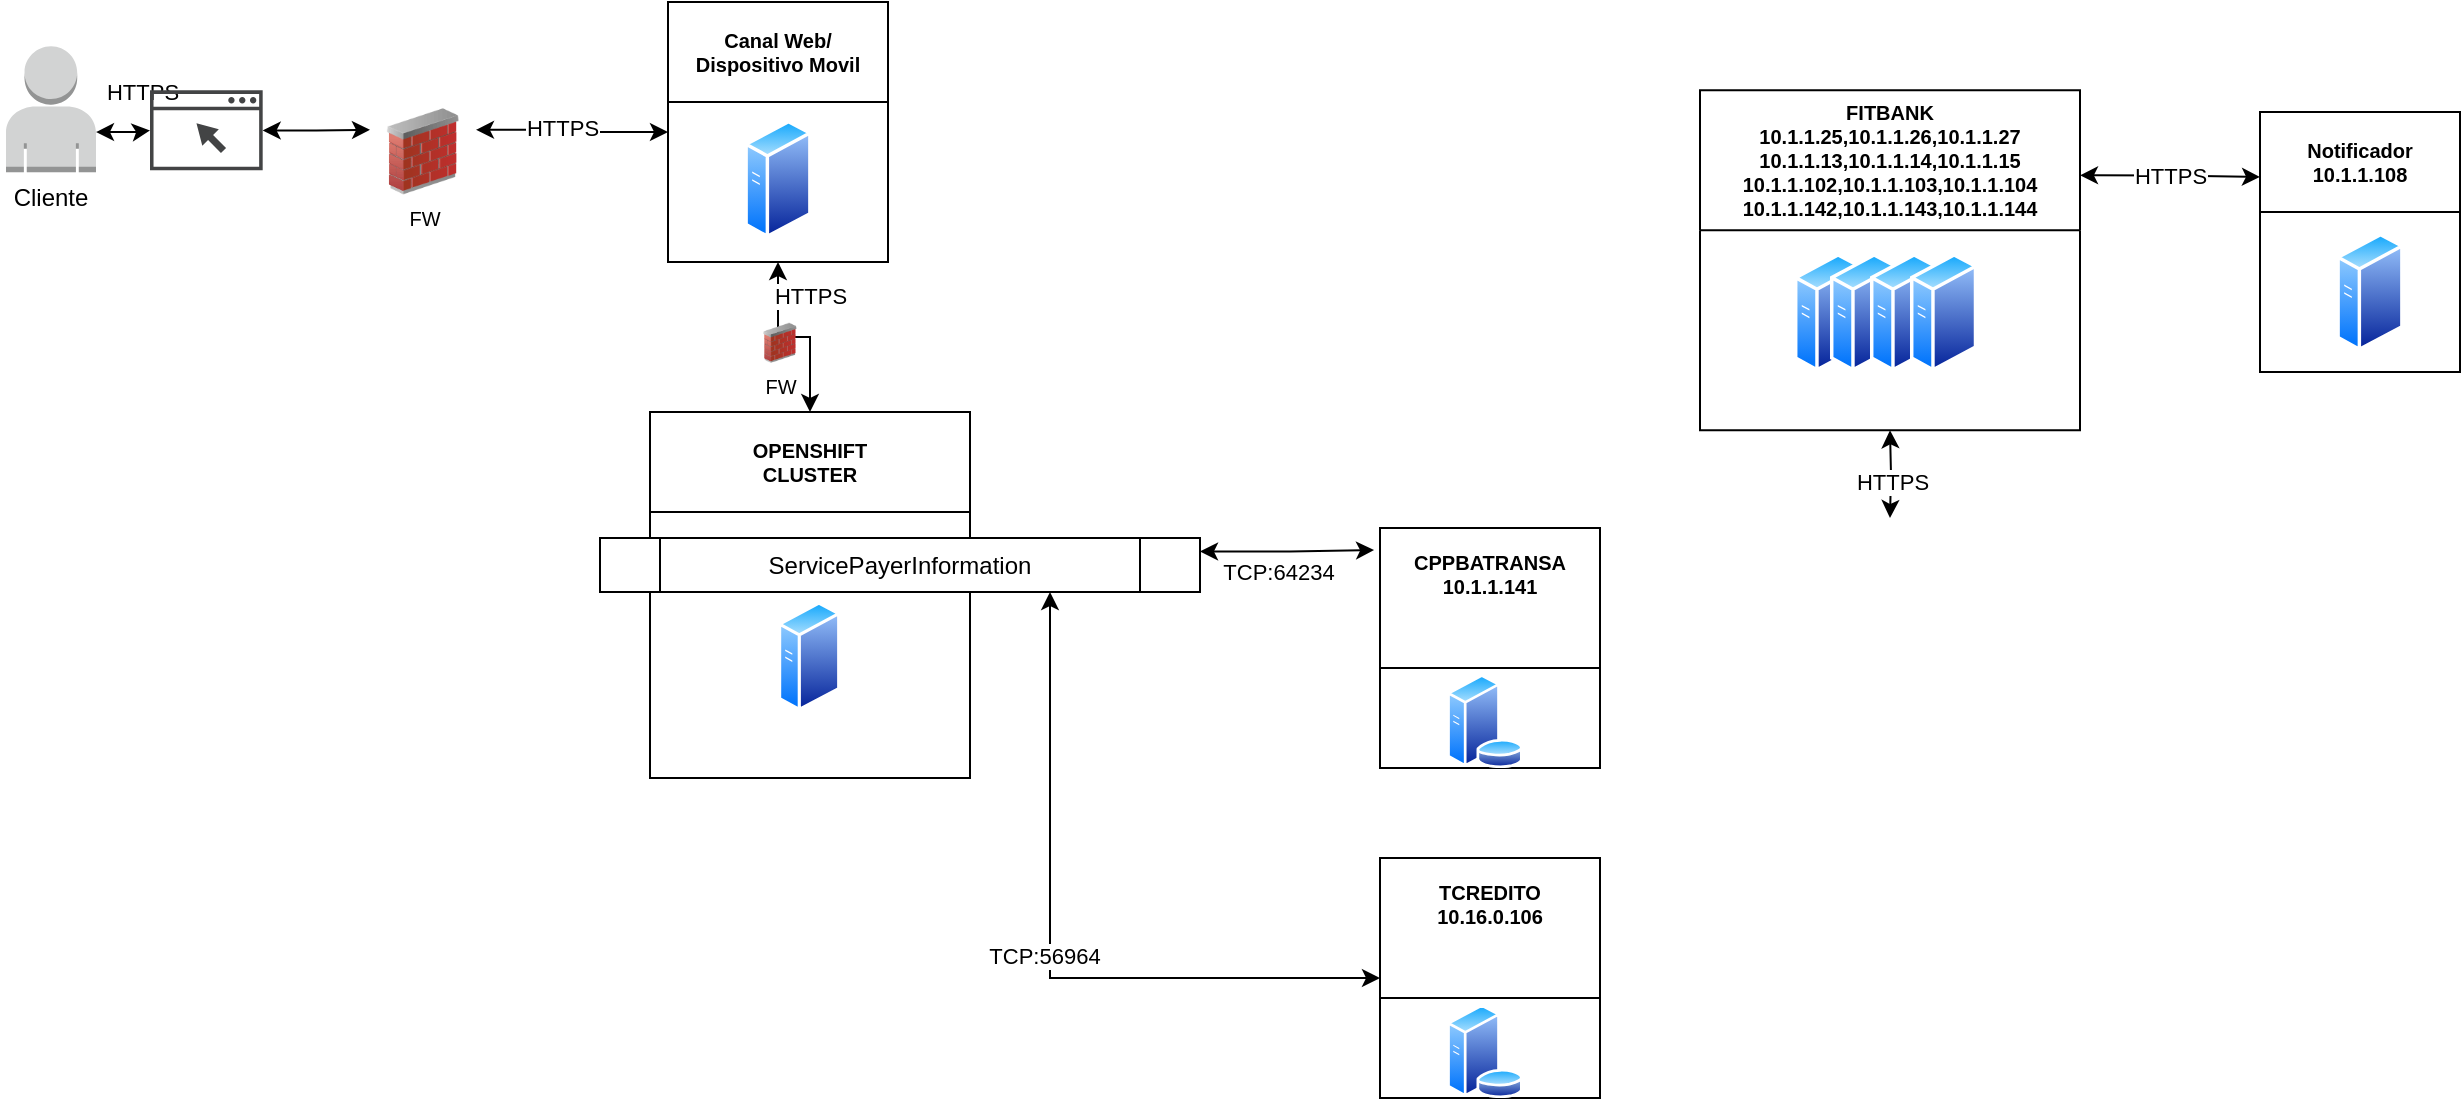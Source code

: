 <mxfile version="23.1.6" type="github">
  <diagram name="Page-1" id="cdJFgnRZKSv7TjTgte76">
    <mxGraphModel dx="1034" dy="420" grid="1" gridSize="10" guides="1" tooltips="1" connect="1" arrows="1" fold="1" page="1" pageScale="1" pageWidth="850" pageHeight="1100" math="0" shadow="0">
      <root>
        <mxCell id="0" />
        <mxCell id="1" parent="0" />
        <mxCell id="kGz52Ocv0qRSrAAiTenu-2" style="edgeStyle=orthogonalEdgeStyle;rounded=0;orthogonalLoop=1;jettySize=auto;html=1;exitX=1;exitY=0.25;exitDx=0;exitDy=0;startArrow=classic;startFill=1;entryX=0;entryY=0.5;entryDx=0;entryDy=0;" parent="1" source="kGz52Ocv0qRSrAAiTenu-5" target="kGz52Ocv0qRSrAAiTenu-16" edge="1">
          <mxGeometry relative="1" as="geometry">
            <mxPoint x="511" y="185" as="targetPoint" />
          </mxGeometry>
        </mxCell>
        <mxCell id="kGz52Ocv0qRSrAAiTenu-3" value="HTTPS" style="edgeLabel;html=1;align=center;verticalAlign=middle;resizable=0;points=[];" parent="kGz52Ocv0qRSrAAiTenu-2" vertex="1" connectable="0">
          <mxGeometry x="-0.12" y="1" relative="1" as="geometry">
            <mxPoint as="offset" />
          </mxGeometry>
        </mxCell>
        <mxCell id="kGz52Ocv0qRSrAAiTenu-4" value="HTTPS" style="edgeLabel;html=1;align=center;verticalAlign=middle;resizable=0;points=[];" parent="kGz52Ocv0qRSrAAiTenu-2" vertex="1" connectable="0">
          <mxGeometry x="-0.12" y="1" relative="1" as="geometry">
            <mxPoint x="-210" y="-18" as="offset" />
          </mxGeometry>
        </mxCell>
        <mxCell id="kGz52Ocv0qRSrAAiTenu-5" value="FW" style="image;html=1;image=img/lib/clip_art/networking/Firewall_02_128x128.png;fontSize=10;" parent="1" vertex="1">
          <mxGeometry x="195" y="95.17" width="53" height="43" as="geometry" />
        </mxCell>
        <mxCell id="kGz52Ocv0qRSrAAiTenu-6" value="OPENSHIFT&#xa;CLUSTER" style="swimlane;startSize=50;fontSize=10;" parent="1" vertex="1">
          <mxGeometry x="335" y="247" width="160" height="183" as="geometry">
            <mxRectangle x="310" y="150" width="130" height="23" as="alternateBounds" />
          </mxGeometry>
        </mxCell>
        <mxCell id="kGz52Ocv0qRSrAAiTenu-7" value="" style="aspect=fixed;perimeter=ellipsePerimeter;html=1;align=center;shadow=0;dashed=0;spacingTop=3;image;image=img/lib/active_directory/generic_server.svg;fontSize=10;" parent="kGz52Ocv0qRSrAAiTenu-6" vertex="1">
          <mxGeometry x="64" y="94.36" width="31.16" height="55.64" as="geometry" />
        </mxCell>
        <mxCell id="kGz52Ocv0qRSrAAiTenu-8" style="edgeStyle=orthogonalEdgeStyle;rounded=0;orthogonalLoop=1;jettySize=auto;html=1;exitX=1;exitY=0.68;exitDx=0;exitDy=0;exitPerimeter=0;startArrow=classic;startFill=1;" parent="1" source="kGz52Ocv0qRSrAAiTenu-12" target="kGz52Ocv0qRSrAAiTenu-10" edge="1">
          <mxGeometry relative="1" as="geometry" />
        </mxCell>
        <mxCell id="kGz52Ocv0qRSrAAiTenu-9" style="edgeStyle=orthogonalEdgeStyle;rounded=0;orthogonalLoop=1;jettySize=auto;html=1;entryX=0;entryY=0.25;entryDx=0;entryDy=0;startArrow=classic;startFill=1;" parent="1" source="kGz52Ocv0qRSrAAiTenu-10" target="kGz52Ocv0qRSrAAiTenu-5" edge="1">
          <mxGeometry relative="1" as="geometry" />
        </mxCell>
        <mxCell id="kGz52Ocv0qRSrAAiTenu-10" value="" style="sketch=0;pointerEvents=1;shadow=0;dashed=0;html=1;strokeColor=none;fillColor=#434445;aspect=fixed;labelPosition=center;verticalLabelPosition=bottom;verticalAlign=top;align=center;outlineConnect=0;shape=mxgraph.vvd.web_browser;" parent="1" vertex="1">
          <mxGeometry x="85" y="86.17" width="56.34" height="40" as="geometry" />
        </mxCell>
        <mxCell id="kGz52Ocv0qRSrAAiTenu-11" value="" style="group" parent="1" vertex="1" connectable="0">
          <mxGeometry x="10" y="64.17" width="50" height="86" as="geometry" />
        </mxCell>
        <mxCell id="kGz52Ocv0qRSrAAiTenu-12" value="" style="outlineConnect=0;dashed=0;verticalLabelPosition=bottom;verticalAlign=top;align=center;html=1;shape=mxgraph.aws3.user;fillColor=#D2D3D3;gradientColor=none;" parent="kGz52Ocv0qRSrAAiTenu-11" vertex="1">
          <mxGeometry x="3" width="45" height="63" as="geometry" />
        </mxCell>
        <mxCell id="kGz52Ocv0qRSrAAiTenu-13" value="Cliente" style="text;html=1;align=center;verticalAlign=middle;resizable=0;points=[];autosize=1;strokeColor=none;fillColor=none;" parent="kGz52Ocv0qRSrAAiTenu-11" vertex="1">
          <mxGeometry y="66" width="50" height="20" as="geometry" />
        </mxCell>
        <mxCell id="kGz52Ocv0qRSrAAiTenu-14" style="edgeStyle=orthogonalEdgeStyle;rounded=0;orthogonalLoop=1;jettySize=auto;html=1;exitX=0.5;exitY=1;exitDx=0;exitDy=0;entryX=0.5;entryY=0;entryDx=0;entryDy=0;startArrow=classic;startFill=1;" parent="1" source="kGz52Ocv0qRSrAAiTenu-16" target="kGz52Ocv0qRSrAAiTenu-6" edge="1">
          <mxGeometry relative="1" as="geometry" />
        </mxCell>
        <mxCell id="kGz52Ocv0qRSrAAiTenu-15" value="HTTPS" style="edgeLabel;html=1;align=center;verticalAlign=middle;resizable=0;points=[];" parent="kGz52Ocv0qRSrAAiTenu-14" vertex="1" connectable="0">
          <mxGeometry x="0.13" y="-2" relative="1" as="geometry">
            <mxPoint x="2" y="-23" as="offset" />
          </mxGeometry>
        </mxCell>
        <mxCell id="kGz52Ocv0qRSrAAiTenu-16" value="Canal Web/&#xa;Dispositivo Movil" style="swimlane;startSize=50;fontSize=10;" parent="1" vertex="1">
          <mxGeometry x="344" y="42" width="110" height="130" as="geometry">
            <mxRectangle x="310" y="150" width="130" height="23" as="alternateBounds" />
          </mxGeometry>
        </mxCell>
        <mxCell id="kGz52Ocv0qRSrAAiTenu-17" value="" style="aspect=fixed;perimeter=ellipsePerimeter;html=1;align=center;shadow=0;dashed=0;spacingTop=3;image;image=img/lib/active_directory/generic_server.svg;fontSize=10;" parent="kGz52Ocv0qRSrAAiTenu-16" vertex="1">
          <mxGeometry x="38.2" y="58.5" width="33.6" height="60" as="geometry" />
        </mxCell>
        <mxCell id="kGz52Ocv0qRSrAAiTenu-30" value="ServicePayerInformation" style="shape=process;whiteSpace=wrap;html=1;backgroundOutline=1;" parent="1" vertex="1">
          <mxGeometry x="310" y="310" width="300" height="27" as="geometry" />
        </mxCell>
        <mxCell id="kGz52Ocv0qRSrAAiTenu-33" value="FW" style="image;html=1;image=img/lib/clip_art/networking/Firewall_02_128x128.png;fontSize=10;" parent="1" vertex="1">
          <mxGeometry x="385.5" y="202.42" width="29" height="20" as="geometry" />
        </mxCell>
        <mxCell id="kGz52Ocv0qRSrAAiTenu-38" value="FITBANK&#xa;10.1.1.25,10.1.1.26,10.1.1.27&#xa;10.1.1.13,10.1.1.14,10.1.1.15&#xa;10.1.1.102,10.1.1.103,10.1.1.104&#xa;10.1.1.142,10.1.1.143,10.1.1.144" style="swimlane;startSize=70;fontSize=10;" parent="1" vertex="1">
          <mxGeometry x="860" y="86.17" width="190" height="170" as="geometry">
            <mxRectangle x="310" y="150" width="130" height="23" as="alternateBounds" />
          </mxGeometry>
        </mxCell>
        <mxCell id="kGz52Ocv0qRSrAAiTenu-39" value="" style="aspect=fixed;perimeter=ellipsePerimeter;html=1;align=center;shadow=0;dashed=0;spacingTop=3;image;image=img/lib/active_directory/generic_server.svg;fontSize=10;" parent="kGz52Ocv0qRSrAAiTenu-38" vertex="1">
          <mxGeometry x="47" y="81" width="33.6" height="60" as="geometry" />
        </mxCell>
        <mxCell id="kGz52Ocv0qRSrAAiTenu-40" value="" style="aspect=fixed;perimeter=ellipsePerimeter;html=1;align=center;shadow=0;dashed=0;spacingTop=3;image;image=img/lib/active_directory/generic_server.svg;fontSize=10;" parent="kGz52Ocv0qRSrAAiTenu-38" vertex="1">
          <mxGeometry x="65" y="81" width="33.6" height="60" as="geometry" />
        </mxCell>
        <mxCell id="kGz52Ocv0qRSrAAiTenu-41" value="" style="aspect=fixed;perimeter=ellipsePerimeter;html=1;align=center;shadow=0;dashed=0;spacingTop=3;image;image=img/lib/active_directory/generic_server.svg;fontSize=10;" parent="kGz52Ocv0qRSrAAiTenu-38" vertex="1">
          <mxGeometry x="85" y="81" width="33.6" height="60" as="geometry" />
        </mxCell>
        <mxCell id="kGz52Ocv0qRSrAAiTenu-42" value="" style="aspect=fixed;perimeter=ellipsePerimeter;html=1;align=center;shadow=0;dashed=0;spacingTop=3;image;image=img/lib/active_directory/generic_server.svg;fontSize=10;" parent="kGz52Ocv0qRSrAAiTenu-38" vertex="1">
          <mxGeometry x="105" y="81" width="33.6" height="60" as="geometry" />
        </mxCell>
        <mxCell id="kGz52Ocv0qRSrAAiTenu-43" style="edgeStyle=orthogonalEdgeStyle;rounded=0;orthogonalLoop=1;jettySize=auto;html=1;entryX=0.5;entryY=1;entryDx=0;entryDy=0;startArrow=classic;startFill=1;" parent="1" target="kGz52Ocv0qRSrAAiTenu-38" edge="1">
          <mxGeometry relative="1" as="geometry">
            <mxPoint x="942.5" y="170" as="targetPoint" />
            <mxPoint x="955" y="300" as="sourcePoint" />
          </mxGeometry>
        </mxCell>
        <mxCell id="kGz52Ocv0qRSrAAiTenu-44" value="HTTPS" style="edgeLabel;html=1;align=center;verticalAlign=middle;resizable=0;points=[];" parent="kGz52Ocv0qRSrAAiTenu-43" vertex="1" connectable="0">
          <mxGeometry x="-0.181" y="1" relative="1" as="geometry">
            <mxPoint x="1" as="offset" />
          </mxGeometry>
        </mxCell>
        <mxCell id="kGz52Ocv0qRSrAAiTenu-47" style="edgeStyle=orthogonalEdgeStyle;rounded=0;orthogonalLoop=1;jettySize=auto;html=1;exitX=1;exitY=0.25;exitDx=0;exitDy=0;entryX=-0.027;entryY=0.092;entryDx=0;entryDy=0;startArrow=classic;startFill=1;entryPerimeter=0;" parent="1" source="kGz52Ocv0qRSrAAiTenu-30" target="kGz52Ocv0qRSrAAiTenu-49" edge="1">
          <mxGeometry relative="1" as="geometry">
            <mxPoint x="660" y="550" as="sourcePoint" />
          </mxGeometry>
        </mxCell>
        <mxCell id="kGz52Ocv0qRSrAAiTenu-48" value="TCP:64234" style="edgeLabel;html=1;align=center;verticalAlign=middle;resizable=0;points=[];" parent="kGz52Ocv0qRSrAAiTenu-47" vertex="1" connectable="0">
          <mxGeometry x="-0.041" relative="1" as="geometry">
            <mxPoint x="-3" y="10" as="offset" />
          </mxGeometry>
        </mxCell>
        <mxCell id="kGz52Ocv0qRSrAAiTenu-49" value="CPPBATRANSA&#xa;10.1.1.141&#xa;&#xa;" style="swimlane;startSize=70;fontSize=10;" parent="1" vertex="1">
          <mxGeometry x="700" y="305" width="110" height="120" as="geometry">
            <mxRectangle x="310" y="150" width="130" height="23" as="alternateBounds" />
          </mxGeometry>
        </mxCell>
        <mxCell id="kGz52Ocv0qRSrAAiTenu-50" value="" style="aspect=fixed;perimeter=ellipsePerimeter;html=1;align=center;shadow=0;dashed=0;spacingTop=3;image;image=img/lib/active_directory/database_server.svg;" parent="kGz52Ocv0qRSrAAiTenu-49" vertex="1">
          <mxGeometry x="33.2" y="73" width="38.54" height="47" as="geometry" />
        </mxCell>
        <mxCell id="kGz52Ocv0qRSrAAiTenu-55" style="edgeStyle=orthogonalEdgeStyle;rounded=0;orthogonalLoop=1;jettySize=auto;html=1;startArrow=classic;startFill=1;exitX=0.75;exitY=1;exitDx=0;exitDy=0;entryX=0;entryY=0.5;entryDx=0;entryDy=0;" parent="1" source="kGz52Ocv0qRSrAAiTenu-30" edge="1" target="Mih1I-otgn1EYp5rwoO--1">
          <mxGeometry relative="1" as="geometry">
            <mxPoint x="600" y="390" as="sourcePoint" />
            <mxPoint x="700" y="405" as="targetPoint" />
          </mxGeometry>
        </mxCell>
        <mxCell id="kGz52Ocv0qRSrAAiTenu-56" value="TCP:56964" style="edgeLabel;html=1;align=center;verticalAlign=middle;resizable=0;points=[];" parent="kGz52Ocv0qRSrAAiTenu-55" vertex="1" connectable="0">
          <mxGeometry x="-0.041" relative="1" as="geometry">
            <mxPoint x="-3" y="10" as="offset" />
          </mxGeometry>
        </mxCell>
        <mxCell id="MnqdioYBCFbZvwTt82JY-1" value="Notificador&#xa;10.1.1.108" style="swimlane;startSize=50;fontSize=10;" parent="1" vertex="1">
          <mxGeometry x="1140" y="97.0" width="100" height="130" as="geometry">
            <mxRectangle x="310" y="150" width="130" height="23" as="alternateBounds" />
          </mxGeometry>
        </mxCell>
        <mxCell id="MnqdioYBCFbZvwTt82JY-2" value="" style="aspect=fixed;perimeter=ellipsePerimeter;html=1;align=center;shadow=0;dashed=0;spacingTop=3;image;image=img/lib/active_directory/generic_server.svg;fontSize=10;" parent="MnqdioYBCFbZvwTt82JY-1" vertex="1">
          <mxGeometry x="38.2" y="60" width="33.6" height="60" as="geometry" />
        </mxCell>
        <mxCell id="MnqdioYBCFbZvwTt82JY-3" value="HTTPS" style="edgeStyle=orthogonalEdgeStyle;rounded=0;orthogonalLoop=1;jettySize=auto;html=1;exitX=1;exitY=0.25;exitDx=0;exitDy=0;startArrow=classic;startFill=1;entryX=0;entryY=0.25;entryDx=0;entryDy=0;" parent="1" source="kGz52Ocv0qRSrAAiTenu-38" target="MnqdioYBCFbZvwTt82JY-1" edge="1">
          <mxGeometry relative="1" as="geometry">
            <mxPoint x="1216" y="114.5" as="sourcePoint" />
            <mxPoint x="1365" y="142" as="targetPoint" />
          </mxGeometry>
        </mxCell>
        <mxCell id="Mih1I-otgn1EYp5rwoO--1" value="TCREDITO&#xa;10.16.0.106&#xa;&#xa;" style="swimlane;startSize=70;fontSize=10;" vertex="1" parent="1">
          <mxGeometry x="700" y="470" width="110" height="120" as="geometry">
            <mxRectangle x="310" y="150" width="130" height="23" as="alternateBounds" />
          </mxGeometry>
        </mxCell>
        <mxCell id="Mih1I-otgn1EYp5rwoO--2" value="" style="aspect=fixed;perimeter=ellipsePerimeter;html=1;align=center;shadow=0;dashed=0;spacingTop=3;image;image=img/lib/active_directory/database_server.svg;" vertex="1" parent="Mih1I-otgn1EYp5rwoO--1">
          <mxGeometry x="33.2" y="73" width="38.54" height="47" as="geometry" />
        </mxCell>
      </root>
    </mxGraphModel>
  </diagram>
</mxfile>
